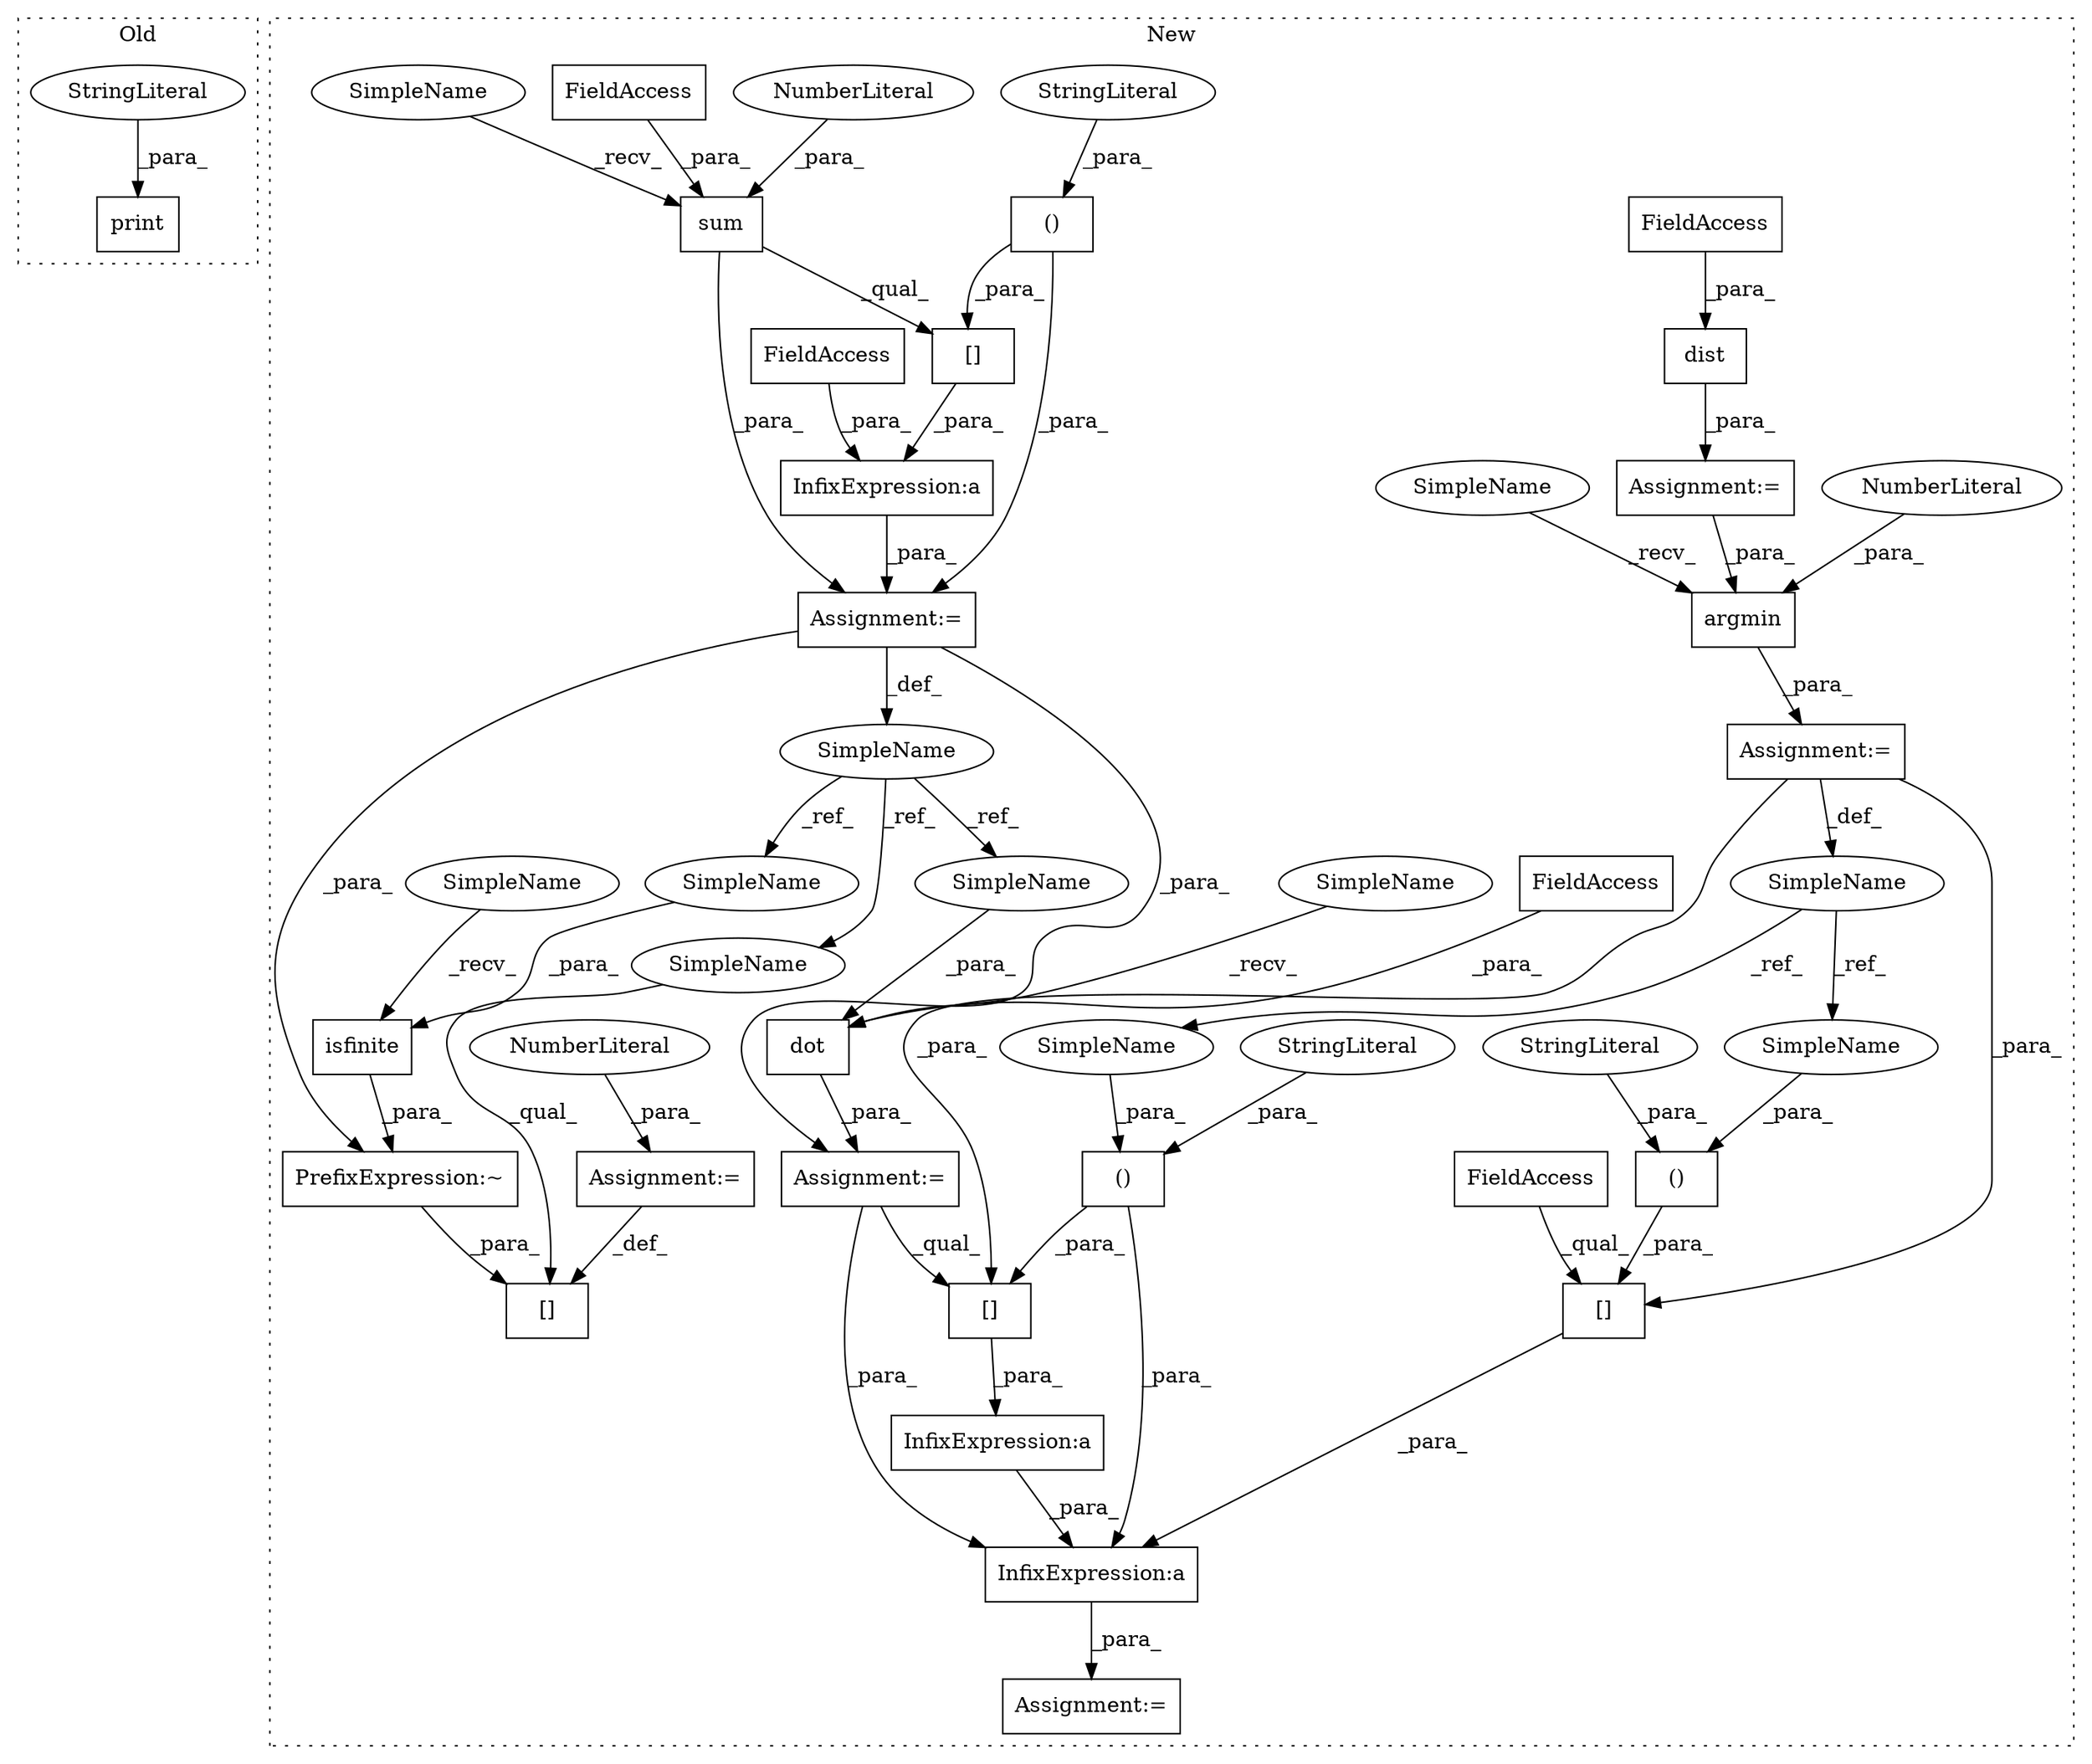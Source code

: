 digraph G {
subgraph cluster0 {
1 [label="print" a="32" s="20457,20492" l="6,1" shape="box"];
33 [label="StringLiteral" a="45" s="20463" l="29" shape="ellipse"];
label = "Old";
style="dotted";
}
subgraph cluster1 {
2 [label="dist" a="32" s="20438,20453" l="5,1" shape="box"];
3 [label="Assignment:=" a="7" s="20690" l="1" shape="box"];
4 [label="InfixExpression:a" a="27" s="20514" l="3" shape="box"];
5 [label="Assignment:=" a="7" s="20437" l="1" shape="box"];
6 [label="Assignment:=" a="7" s="20498" l="1" shape="box"];
7 [label="()" a="106" s="20769" l="32" shape="box"];
8 [label="InfixExpression:a" a="27" s="20745" l="3" shape="box"];
9 [label="()" a="106" s="20711" l="32" shape="box"];
10 [label="InfixExpression:a" a="27" s="20751" l="3" shape="box"];
11 [label="()" a="106" s="20552" l="33" shape="box"];
12 [label="argmin" a="32" s="20472,20483" l="7,1" shape="box"];
13 [label="NumberLiteral" a="34" s="20482" l="1" shape="ellipse"];
14 [label="[]" a="2" s="20517,20585" l="35,2" shape="box"];
15 [label="dot" a="32" s="20654,20672" l="4,1" shape="box"];
16 [label="[]" a="2" s="20596,20626" l="7,1" shape="box"];
17 [label="FieldAccess" a="22" s="20500" l="14" shape="box"];
18 [label="[]" a="2" s="20754,20801" l="15,2" shape="box"];
19 [label="FieldAccess" a="22" s="20754" l="7" shape="box"];
20 [label="[]" a="2" s="20693,20743" l="18,2" shape="box"];
21 [label="FieldAccess" a="22" s="20665" l="7" shape="box"];
22 [label="FieldAccess" a="22" s="20446" l="7" shape="box"];
23 [label="isfinite" a="32" s="20610,20625" l="9,1" shape="box"];
24 [label="SimpleName" a="42" s="20462" l="3" shape="ellipse"];
25 [label="SimpleName" a="42" s="20492" l="6" shape="ellipse"];
26 [label="sum" a="32" s="20523,20543" l="4,1" shape="box"];
27 [label="NumberLiteral" a="34" s="20542" l="1" shape="ellipse"];
28 [label="FieldAccess" a="22" s="20527" l="14" shape="box"];
29 [label="StringLiteral" a="45" s="20569" l="16" shape="ellipse"];
30 [label="Assignment:=" a="7" s="20647" l="1" shape="box"];
31 [label="StringLiteral" a="45" s="20711" l="16" shape="ellipse"];
32 [label="StringLiteral" a="45" s="20769" l="16" shape="ellipse"];
34 [label="Assignment:=" a="7" s="20627" l="1" shape="box"];
35 [label="NumberLiteral" a="34" s="20628" l="1" shape="ellipse"];
36 [label="Assignment:=" a="7" s="20465" l="1" shape="box"];
37 [label="PrefixExpression:~" a="38" s="20603" l="1" shape="box"];
38 [label="SimpleName" a="42" s="20466" l="5" shape="ellipse"];
39 [label="SimpleName" a="42" s="20604" l="5" shape="ellipse"];
40 [label="SimpleName" a="42" s="20648" l="5" shape="ellipse"];
41 [label="SimpleName" a="42" s="20517" l="5" shape="ellipse"];
42 [label="SimpleName" a="42" s="20740" l="3" shape="ellipse"];
43 [label="SimpleName" a="42" s="20798" l="3" shape="ellipse"];
44 [label="SimpleName" a="42" s="20596" l="6" shape="ellipse"];
45 [label="SimpleName" a="42" s="20619" l="6" shape="ellipse"];
46 [label="SimpleName" a="42" s="20658" l="6" shape="ellipse"];
label = "New";
style="dotted";
}
2 -> 5 [label="_para_"];
4 -> 6 [label="_para_"];
5 -> 12 [label="_para_"];
6 -> 30 [label="_para_"];
6 -> 37 [label="_para_"];
6 -> 25 [label="_def_"];
7 -> 18 [label="_para_"];
8 -> 10 [label="_para_"];
9 -> 20 [label="_para_"];
9 -> 10 [label="_para_"];
10 -> 3 [label="_para_"];
11 -> 6 [label="_para_"];
11 -> 14 [label="_para_"];
12 -> 36 [label="_para_"];
13 -> 12 [label="_para_"];
14 -> 4 [label="_para_"];
15 -> 30 [label="_para_"];
17 -> 4 [label="_para_"];
18 -> 10 [label="_para_"];
19 -> 18 [label="_qual_"];
20 -> 8 [label="_para_"];
21 -> 15 [label="_para_"];
22 -> 2 [label="_para_"];
23 -> 37 [label="_para_"];
24 -> 43 [label="_ref_"];
24 -> 42 [label="_ref_"];
25 -> 45 [label="_ref_"];
25 -> 44 [label="_ref_"];
25 -> 46 [label="_ref_"];
26 -> 6 [label="_para_"];
26 -> 14 [label="_qual_"];
27 -> 26 [label="_para_"];
28 -> 26 [label="_para_"];
29 -> 11 [label="_para_"];
30 -> 10 [label="_para_"];
30 -> 20 [label="_qual_"];
31 -> 9 [label="_para_"];
32 -> 7 [label="_para_"];
33 -> 1 [label="_para_"];
34 -> 16 [label="_def_"];
35 -> 34 [label="_para_"];
36 -> 24 [label="_def_"];
36 -> 18 [label="_para_"];
36 -> 20 [label="_para_"];
37 -> 16 [label="_para_"];
38 -> 12 [label="_recv_"];
39 -> 23 [label="_recv_"];
40 -> 15 [label="_recv_"];
41 -> 26 [label="_recv_"];
42 -> 9 [label="_para_"];
43 -> 7 [label="_para_"];
44 -> 16 [label="_qual_"];
45 -> 23 [label="_para_"];
46 -> 15 [label="_para_"];
}